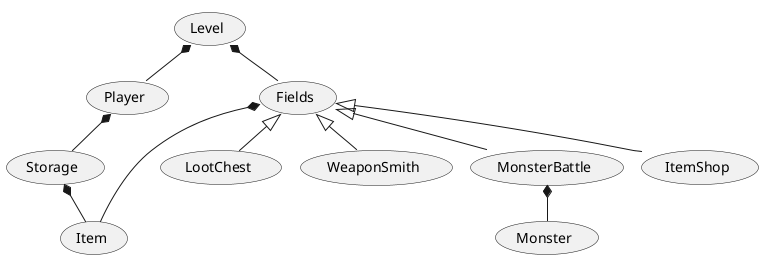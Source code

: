 @startuml
!pragma layout smetana

'(Main) <|-- (GameController)
'(GameController) <|-- (Player)
'(GameController) <|-- (Level)
'(GameController) <|-- (FileIO)

(Player) *-- (Storage)
(Storage) *-- (Item)

(Level) *-- (Fields)
(Level) *-- (Player)


'(FileIO) <|-- (IO)

(Fields) <|-- (LootChest)
(Fields) <|-- (WeaponSmith)
(Fields) <|-- (MonsterBattle)
(Fields) <|-- (ItemShop)
(Fields) *-- (Item)

(MonsterBattle) *-- (Monster)
'(MonsterBattle) <|-- (BattleSystem)


@enduml
